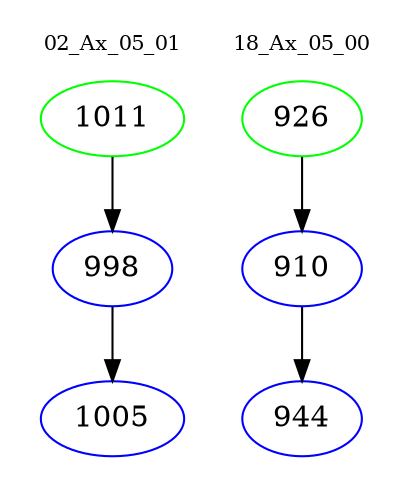 digraph{
subgraph cluster_0 {
color = white
label = "02_Ax_05_01";
fontsize=10;
T0_1011 [label="1011", color="green"]
T0_1011 -> T0_998 [color="black"]
T0_998 [label="998", color="blue"]
T0_998 -> T0_1005 [color="black"]
T0_1005 [label="1005", color="blue"]
}
subgraph cluster_1 {
color = white
label = "18_Ax_05_00";
fontsize=10;
T1_926 [label="926", color="green"]
T1_926 -> T1_910 [color="black"]
T1_910 [label="910", color="blue"]
T1_910 -> T1_944 [color="black"]
T1_944 [label="944", color="blue"]
}
}
